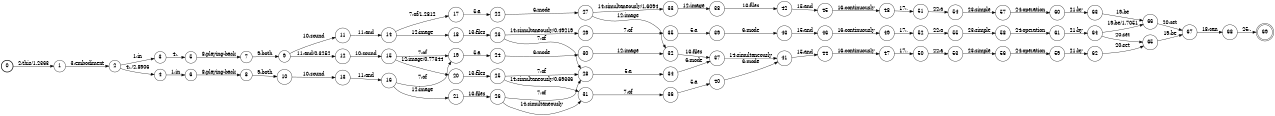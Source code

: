 digraph FST {
rankdir = LR;
size = "8.5,11";
label = "";
center = 1;
orientation = Portrait;
ranksep = "0.4";
nodesep = "0.25";
0 [label = "0", shape = circle, style = bold, fontsize = 14]
	0 -> 1 [label = "2:this/1.2363", fontsize = 14];
1 [label = "1", shape = circle, style = solid, fontsize = 14]
	1 -> 2 [label = "3:embodiment", fontsize = 14];
2 [label = "2", shape = circle, style = solid, fontsize = 14]
	2 -> 3 [label = "1:in", fontsize = 14];
	2 -> 4 [label = "4:,/2.8906", fontsize = 14];
3 [label = "3", shape = circle, style = solid, fontsize = 14]
	3 -> 5 [label = "4:,", fontsize = 14];
4 [label = "4", shape = circle, style = solid, fontsize = 14]
	4 -> 6 [label = "1:in", fontsize = 14];
5 [label = "5", shape = circle, style = solid, fontsize = 14]
	5 -> 7 [label = "8:playing-back", fontsize = 14];
6 [label = "6", shape = circle, style = solid, fontsize = 14]
	6 -> 8 [label = "8:playing-back", fontsize = 14];
7 [label = "7", shape = circle, style = solid, fontsize = 14]
	7 -> 9 [label = "9:both", fontsize = 14];
8 [label = "8", shape = circle, style = solid, fontsize = 14]
	8 -> 10 [label = "9:both", fontsize = 14];
9 [label = "9", shape = circle, style = solid, fontsize = 14]
	9 -> 11 [label = "10:sound", fontsize = 14];
	9 -> 12 [label = "11:and/0.3252", fontsize = 14];
10 [label = "10", shape = circle, style = solid, fontsize = 14]
	10 -> 13 [label = "10:sound", fontsize = 14];
11 [label = "11", shape = circle, style = solid, fontsize = 14]
	11 -> 14 [label = "11:and", fontsize = 14];
12 [label = "12", shape = circle, style = solid, fontsize = 14]
	12 -> 15 [label = "10:sound", fontsize = 14];
13 [label = "13", shape = circle, style = solid, fontsize = 14]
	13 -> 16 [label = "11:and", fontsize = 14];
14 [label = "14", shape = circle, style = solid, fontsize = 14]
	14 -> 17 [label = "7:of/1.2812", fontsize = 14];
	14 -> 18 [label = "12:image", fontsize = 14];
15 [label = "15", shape = circle, style = solid, fontsize = 14]
	15 -> 19 [label = "7:of", fontsize = 14];
	15 -> 20 [label = "12:image/0.77344", fontsize = 14];
16 [label = "16", shape = circle, style = solid, fontsize = 14]
	16 -> 19 [label = "7:of", fontsize = 14];
	16 -> 21 [label = "12:image", fontsize = 14];
17 [label = "17", shape = circle, style = solid, fontsize = 14]
	17 -> 22 [label = "5:a", fontsize = 14];
18 [label = "18", shape = circle, style = solid, fontsize = 14]
	18 -> 23 [label = "13:files", fontsize = 14];
19 [label = "19", shape = circle, style = solid, fontsize = 14]
	19 -> 24 [label = "5:a", fontsize = 14];
20 [label = "20", shape = circle, style = solid, fontsize = 14]
	20 -> 25 [label = "13:files", fontsize = 14];
21 [label = "21", shape = circle, style = solid, fontsize = 14]
	21 -> 26 [label = "13:files", fontsize = 14];
22 [label = "22", shape = circle, style = solid, fontsize = 14]
	22 -> 27 [label = "6:mode", fontsize = 14];
23 [label = "23", shape = circle, style = solid, fontsize = 14]
	23 -> 28 [label = "7:of", fontsize = 14];
	23 -> 29 [label = "14:simultaneously/0.49219", fontsize = 14];
24 [label = "24", shape = circle, style = solid, fontsize = 14]
	24 -> 30 [label = "6:mode", fontsize = 14];
25 [label = "25", shape = circle, style = solid, fontsize = 14]
	25 -> 28 [label = "7:of", fontsize = 14];
	25 -> 31 [label = "14:simultaneously/0.69336", fontsize = 14];
26 [label = "26", shape = circle, style = solid, fontsize = 14]
	26 -> 28 [label = "7:of", fontsize = 14];
	26 -> 31 [label = "14:simultaneously", fontsize = 14];
27 [label = "27", shape = circle, style = solid, fontsize = 14]
	27 -> 32 [label = "12:image", fontsize = 14];
	27 -> 33 [label = "14:simultaneously/1.6094", fontsize = 14];
28 [label = "28", shape = circle, style = solid, fontsize = 14]
	28 -> 34 [label = "5:a", fontsize = 14];
29 [label = "29", shape = circle, style = solid, fontsize = 14]
	29 -> 35 [label = "7:of", fontsize = 14];
30 [label = "30", shape = circle, style = solid, fontsize = 14]
	30 -> 32 [label = "12:image", fontsize = 14];
31 [label = "31", shape = circle, style = solid, fontsize = 14]
	31 -> 36 [label = "7:of", fontsize = 14];
32 [label = "32", shape = circle, style = solid, fontsize = 14]
	32 -> 37 [label = "13:files", fontsize = 14];
33 [label = "33", shape = circle, style = solid, fontsize = 14]
	33 -> 38 [label = "12:image", fontsize = 14];
34 [label = "34", shape = circle, style = solid, fontsize = 14]
	34 -> 37 [label = "6:mode", fontsize = 14];
35 [label = "35", shape = circle, style = solid, fontsize = 14]
	35 -> 39 [label = "5:a", fontsize = 14];
36 [label = "36", shape = circle, style = solid, fontsize = 14]
	36 -> 40 [label = "5:a", fontsize = 14];
37 [label = "37", shape = circle, style = solid, fontsize = 14]
	37 -> 41 [label = "14:simultaneously", fontsize = 14];
38 [label = "38", shape = circle, style = solid, fontsize = 14]
	38 -> 42 [label = "13:files", fontsize = 14];
39 [label = "39", shape = circle, style = solid, fontsize = 14]
	39 -> 43 [label = "6:mode", fontsize = 14];
40 [label = "40", shape = circle, style = solid, fontsize = 14]
	40 -> 41 [label = "6:mode", fontsize = 14];
41 [label = "41", shape = circle, style = solid, fontsize = 14]
	41 -> 44 [label = "15:and", fontsize = 14];
42 [label = "42", shape = circle, style = solid, fontsize = 14]
	42 -> 45 [label = "15:and", fontsize = 14];
43 [label = "43", shape = circle, style = solid, fontsize = 14]
	43 -> 46 [label = "15:and", fontsize = 14];
44 [label = "44", shape = circle, style = solid, fontsize = 14]
	44 -> 47 [label = "16:continuously", fontsize = 14];
45 [label = "45", shape = circle, style = solid, fontsize = 14]
	45 -> 48 [label = "16:continuously", fontsize = 14];
46 [label = "46", shape = circle, style = solid, fontsize = 14]
	46 -> 49 [label = "16:continuously", fontsize = 14];
47 [label = "47", shape = circle, style = solid, fontsize = 14]
	47 -> 50 [label = "17:,", fontsize = 14];
48 [label = "48", shape = circle, style = solid, fontsize = 14]
	48 -> 51 [label = "17:,", fontsize = 14];
49 [label = "49", shape = circle, style = solid, fontsize = 14]
	49 -> 52 [label = "17:,", fontsize = 14];
50 [label = "50", shape = circle, style = solid, fontsize = 14]
	50 -> 53 [label = "22:a", fontsize = 14];
51 [label = "51", shape = circle, style = solid, fontsize = 14]
	51 -> 54 [label = "22:a", fontsize = 14];
52 [label = "52", shape = circle, style = solid, fontsize = 14]
	52 -> 55 [label = "22:a", fontsize = 14];
53 [label = "53", shape = circle, style = solid, fontsize = 14]
	53 -> 56 [label = "23:simple", fontsize = 14];
54 [label = "54", shape = circle, style = solid, fontsize = 14]
	54 -> 57 [label = "23:simple", fontsize = 14];
55 [label = "55", shape = circle, style = solid, fontsize = 14]
	55 -> 58 [label = "23:simple", fontsize = 14];
56 [label = "56", shape = circle, style = solid, fontsize = 14]
	56 -> 59 [label = "24:operation", fontsize = 14];
57 [label = "57", shape = circle, style = solid, fontsize = 14]
	57 -> 60 [label = "24:operation", fontsize = 14];
58 [label = "58", shape = circle, style = solid, fontsize = 14]
	58 -> 61 [label = "24:operation", fontsize = 14];
59 [label = "59", shape = circle, style = solid, fontsize = 14]
	59 -> 62 [label = "21:by", fontsize = 14];
60 [label = "60", shape = circle, style = solid, fontsize = 14]
	60 -> 63 [label = "21:by", fontsize = 14];
61 [label = "61", shape = circle, style = solid, fontsize = 14]
	61 -> 64 [label = "21:by", fontsize = 14];
62 [label = "62", shape = circle, style = solid, fontsize = 14]
	62 -> 65 [label = "20:set", fontsize = 14];
63 [label = "63", shape = circle, style = solid, fontsize = 14]
	63 -> 66 [label = "19:be", fontsize = 14];
64 [label = "64", shape = circle, style = solid, fontsize = 14]
	64 -> 66 [label = "19:be/1.7051", fontsize = 14];
	64 -> 65 [label = "20:set", fontsize = 14];
65 [label = "65", shape = circle, style = solid, fontsize = 14]
	65 -> 67 [label = "19:be", fontsize = 14];
66 [label = "66", shape = circle, style = solid, fontsize = 14]
	66 -> 67 [label = "20:set", fontsize = 14];
67 [label = "67", shape = circle, style = solid, fontsize = 14]
	67 -> 68 [label = "18:can", fontsize = 14];
68 [label = "68", shape = circle, style = solid, fontsize = 14]
	68 -> 69 [label = "25:.", fontsize = 14];
69 [label = "69", shape = doublecircle, style = solid, fontsize = 14]
}
